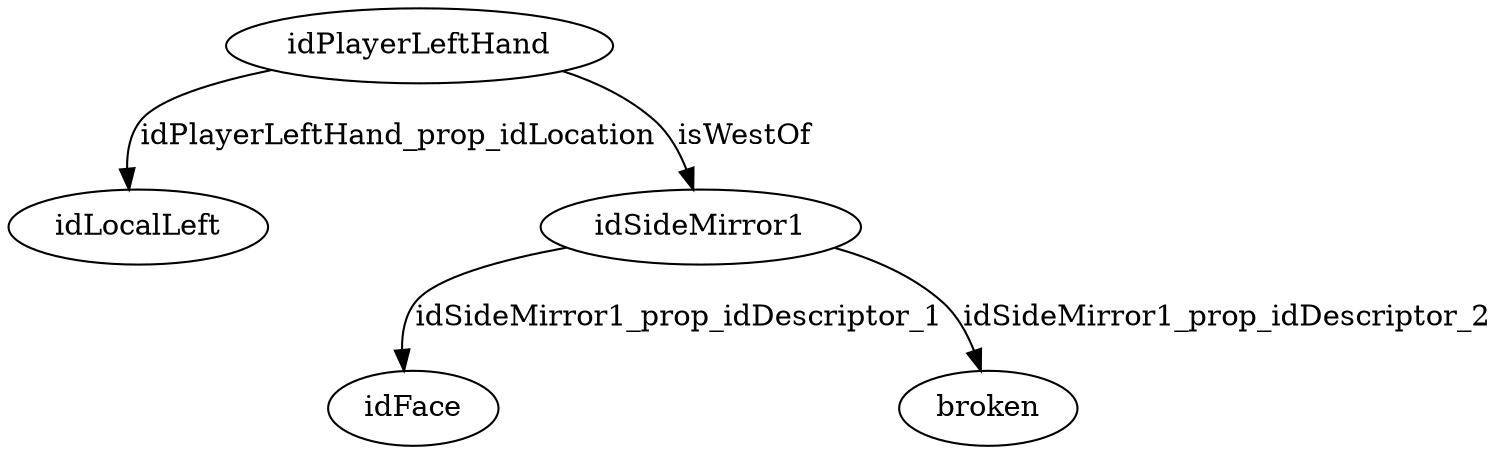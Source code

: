 strict digraph  {
idPlayerLeftHand [node_type=entity_node, root=root];
idLocalLeft;
idSideMirror1;
idFace;
broken;
idPlayerLeftHand -> idLocalLeft  [edge_type=property, label=idPlayerLeftHand_prop_idLocation];
idPlayerLeftHand -> idSideMirror1  [edge_type=relationship, label=isWestOf];
idSideMirror1 -> idFace  [edge_type=property, label=idSideMirror1_prop_idDescriptor_1];
idSideMirror1 -> broken  [edge_type=property, label=idSideMirror1_prop_idDescriptor_2];
}
